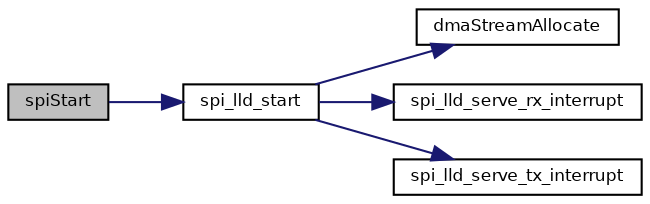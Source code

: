 digraph "spiStart"
{
  bgcolor="transparent";
  edge [fontname="Helvetica",fontsize="8",labelfontname="Helvetica",labelfontsize="8"];
  node [fontname="Helvetica",fontsize="8",shape=record];
  rankdir="LR";
  Node23 [label="spiStart",height=0.2,width=0.4,color="black", fillcolor="grey75", style="filled", fontcolor="black"];
  Node23 -> Node24 [color="midnightblue",fontsize="8",style="solid",fontname="Helvetica"];
  Node24 [label="spi_lld_start",height=0.2,width=0.4,color="black",URL="$group___s_p_i.html#gaf35495bd4459608ae22a3f728fd4697b",tooltip="Configures and activates the SPI peripheral. "];
  Node24 -> Node25 [color="midnightblue",fontsize="8",style="solid",fontname="Helvetica"];
  Node25 [label="dmaStreamAllocate",height=0.2,width=0.4,color="black",URL="$group___s_t_m32___d_m_a.html#ga2779cd46d0f5e9d7a6e549391e05cdd0",tooltip="Allocates a DMA stream. "];
  Node24 -> Node26 [color="midnightblue",fontsize="8",style="solid",fontname="Helvetica"];
  Node26 [label="spi_lld_serve_rx_interrupt",height=0.2,width=0.4,color="black",URL="$group___s_p_i.html#gaba8e1940da653bc6ef925c2c2bcc6336",tooltip="Shared end-of-rx service routine. "];
  Node24 -> Node27 [color="midnightblue",fontsize="8",style="solid",fontname="Helvetica"];
  Node27 [label="spi_lld_serve_tx_interrupt",height=0.2,width=0.4,color="black",URL="$group___s_p_i.html#gaccf0075d83acb850d02c447bc281c32c",tooltip="Shared end-of-tx service routine. "];
}

